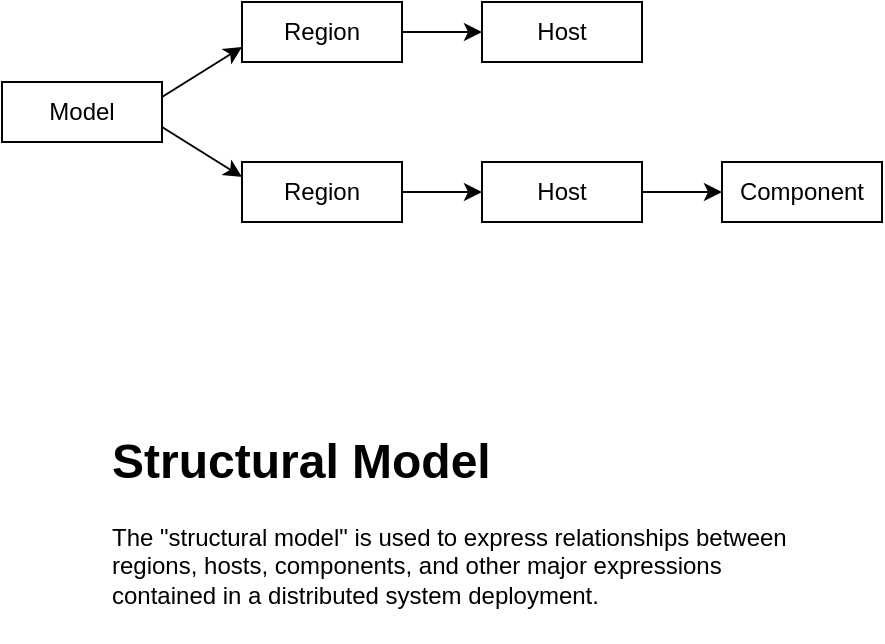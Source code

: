 <mxfile version="13.0.1" type="device"><diagram id="KXkkV9B8q3uqfVLMOjS5" name="Page-1"><mxGraphModel dx="1102" dy="1023" grid="1" gridSize="10" guides="1" tooltips="1" connect="1" arrows="1" fold="1" page="1" pageScale="1" pageWidth="800" pageHeight="450" math="0" shadow="0"><root><mxCell id="0"/><mxCell id="1" parent="0"/><mxCell id="1deCelIfa6eUBW9n5wun-22" value="&lt;h1&gt;Structural Model&lt;/h1&gt;&lt;p&gt;The &quot;structural model&quot; is used to express relationships between regions, hosts, components, and other major expressions contained in a distributed system deployment.&lt;/p&gt;" style="text;html=1;strokeColor=none;fillColor=none;spacing=5;spacingTop=-20;whiteSpace=wrap;overflow=hidden;rounded=0;" parent="1" vertex="1"><mxGeometry x="230" y="300" width="360" height="110" as="geometry"/></mxCell><mxCell id="9QtBFPpz5OQuJQ5Ff8Gc-1" value="Model" style="rounded=0;whiteSpace=wrap;html=1;" vertex="1" parent="1"><mxGeometry x="180" y="130" width="80" height="30" as="geometry"/></mxCell><mxCell id="9QtBFPpz5OQuJQ5Ff8Gc-2" value="Region" style="rounded=0;whiteSpace=wrap;html=1;" vertex="1" parent="1"><mxGeometry x="300" y="90" width="80" height="30" as="geometry"/></mxCell><mxCell id="9QtBFPpz5OQuJQ5Ff8Gc-3" value="Region" style="rounded=0;whiteSpace=wrap;html=1;" vertex="1" parent="1"><mxGeometry x="300" y="170" width="80" height="30" as="geometry"/></mxCell><mxCell id="9QtBFPpz5OQuJQ5Ff8Gc-4" value="" style="endArrow=classic;html=1;entryX=0;entryY=0.75;entryDx=0;entryDy=0;exitX=1;exitY=0.25;exitDx=0;exitDy=0;" edge="1" parent="1" source="9QtBFPpz5OQuJQ5Ff8Gc-1" target="9QtBFPpz5OQuJQ5Ff8Gc-2"><mxGeometry width="50" height="50" relative="1" as="geometry"><mxPoint x="186" y="145" as="sourcePoint"/><mxPoint x="236" y="95" as="targetPoint"/></mxGeometry></mxCell><mxCell id="9QtBFPpz5OQuJQ5Ff8Gc-5" value="" style="endArrow=classic;html=1;exitX=1;exitY=0.75;exitDx=0;exitDy=0;entryX=0;entryY=0.25;entryDx=0;entryDy=0;" edge="1" parent="1" source="9QtBFPpz5OQuJQ5Ff8Gc-1" target="9QtBFPpz5OQuJQ5Ff8Gc-3"><mxGeometry width="50" height="50" relative="1" as="geometry"><mxPoint x="186" y="315" as="sourcePoint"/><mxPoint x="236" y="265" as="targetPoint"/></mxGeometry></mxCell><mxCell id="9QtBFPpz5OQuJQ5Ff8Gc-6" value="Host" style="rounded=0;whiteSpace=wrap;html=1;" vertex="1" parent="1"><mxGeometry x="420" y="90" width="80" height="30" as="geometry"/></mxCell><mxCell id="9QtBFPpz5OQuJQ5Ff8Gc-7" value="Host" style="rounded=0;whiteSpace=wrap;html=1;" vertex="1" parent="1"><mxGeometry x="420" y="170" width="80" height="30" as="geometry"/></mxCell><mxCell id="9QtBFPpz5OQuJQ5Ff8Gc-8" value="Component" style="rounded=0;whiteSpace=wrap;html=1;" vertex="1" parent="1"><mxGeometry x="540" y="170" width="80" height="30" as="geometry"/></mxCell><mxCell id="9QtBFPpz5OQuJQ5Ff8Gc-9" value="" style="endArrow=classic;html=1;exitX=1;exitY=0.5;exitDx=0;exitDy=0;" edge="1" parent="1" source="9QtBFPpz5OQuJQ5Ff8Gc-7" target="9QtBFPpz5OQuJQ5Ff8Gc-8"><mxGeometry width="50" height="50" relative="1" as="geometry"><mxPoint x="506" y="325" as="sourcePoint"/><mxPoint x="556" y="275" as="targetPoint"/></mxGeometry></mxCell><mxCell id="9QtBFPpz5OQuJQ5Ff8Gc-10" value="" style="endArrow=classic;html=1;exitX=1;exitY=0.5;exitDx=0;exitDy=0;entryX=0;entryY=0.5;entryDx=0;entryDy=0;" edge="1" parent="1" source="9QtBFPpz5OQuJQ5Ff8Gc-3" target="9QtBFPpz5OQuJQ5Ff8Gc-7"><mxGeometry width="50" height="50" relative="1" as="geometry"><mxPoint x="366" y="345" as="sourcePoint"/><mxPoint x="416" y="295" as="targetPoint"/></mxGeometry></mxCell><mxCell id="9QtBFPpz5OQuJQ5Ff8Gc-11" value="" style="endArrow=classic;html=1;exitX=1;exitY=0.5;exitDx=0;exitDy=0;entryX=0;entryY=0.5;entryDx=0;entryDy=0;" edge="1" parent="1" source="9QtBFPpz5OQuJQ5Ff8Gc-2" target="9QtBFPpz5OQuJQ5Ff8Gc-6"><mxGeometry width="50" height="50" relative="1" as="geometry"><mxPoint x="326" y="205" as="sourcePoint"/><mxPoint x="376" y="155" as="targetPoint"/></mxGeometry></mxCell></root></mxGraphModel></diagram></mxfile>